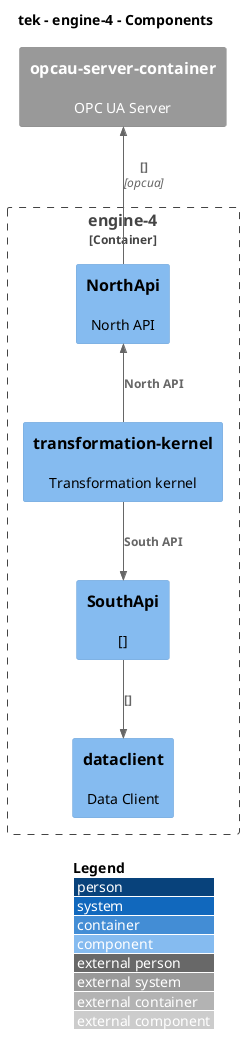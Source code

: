 @startuml
!include <C4/C4_Component>

' Structurizr.ComponentView: DataClientInProcessComponentView
title tek - engine-4 - Components

LAYOUT_WITH_LEGEND()

System_Ext(opcauservercontainer__1e6fa8e, "opcau-server-container", "OPC UA Server")
Container_Boundary(tek__engine4__9585cb, "engine-4") {
  Component(tek__engine4__dataclient__1a0e24, "dataclient", "", "Data Client")
  Component(tek__engine4__NorthApi__34f5582, "NorthApi", "", "North API")
  Component(tek__engine4__SouthApi__1ca0192, "SouthApi", "", "[]")
  Component(tek__engine4__transformationkernel__141b42a, "transformation-kernel", "", "Transformation kernel")
}
Rel_Up(tek__engine4__NorthApi__34f5582, opcauservercontainer__1e6fa8e, "[]", "opcua")
Rel(tek__engine4__SouthApi__1ca0192, tek__engine4__dataclient__1a0e24, "[]")
Rel_Up(tek__engine4__transformationkernel__141b42a, tek__engine4__NorthApi__34f5582, "North API")
Rel_Down(tek__engine4__transformationkernel__141b42a, tek__engine4__SouthApi__1ca0192, "South API")
@enduml

